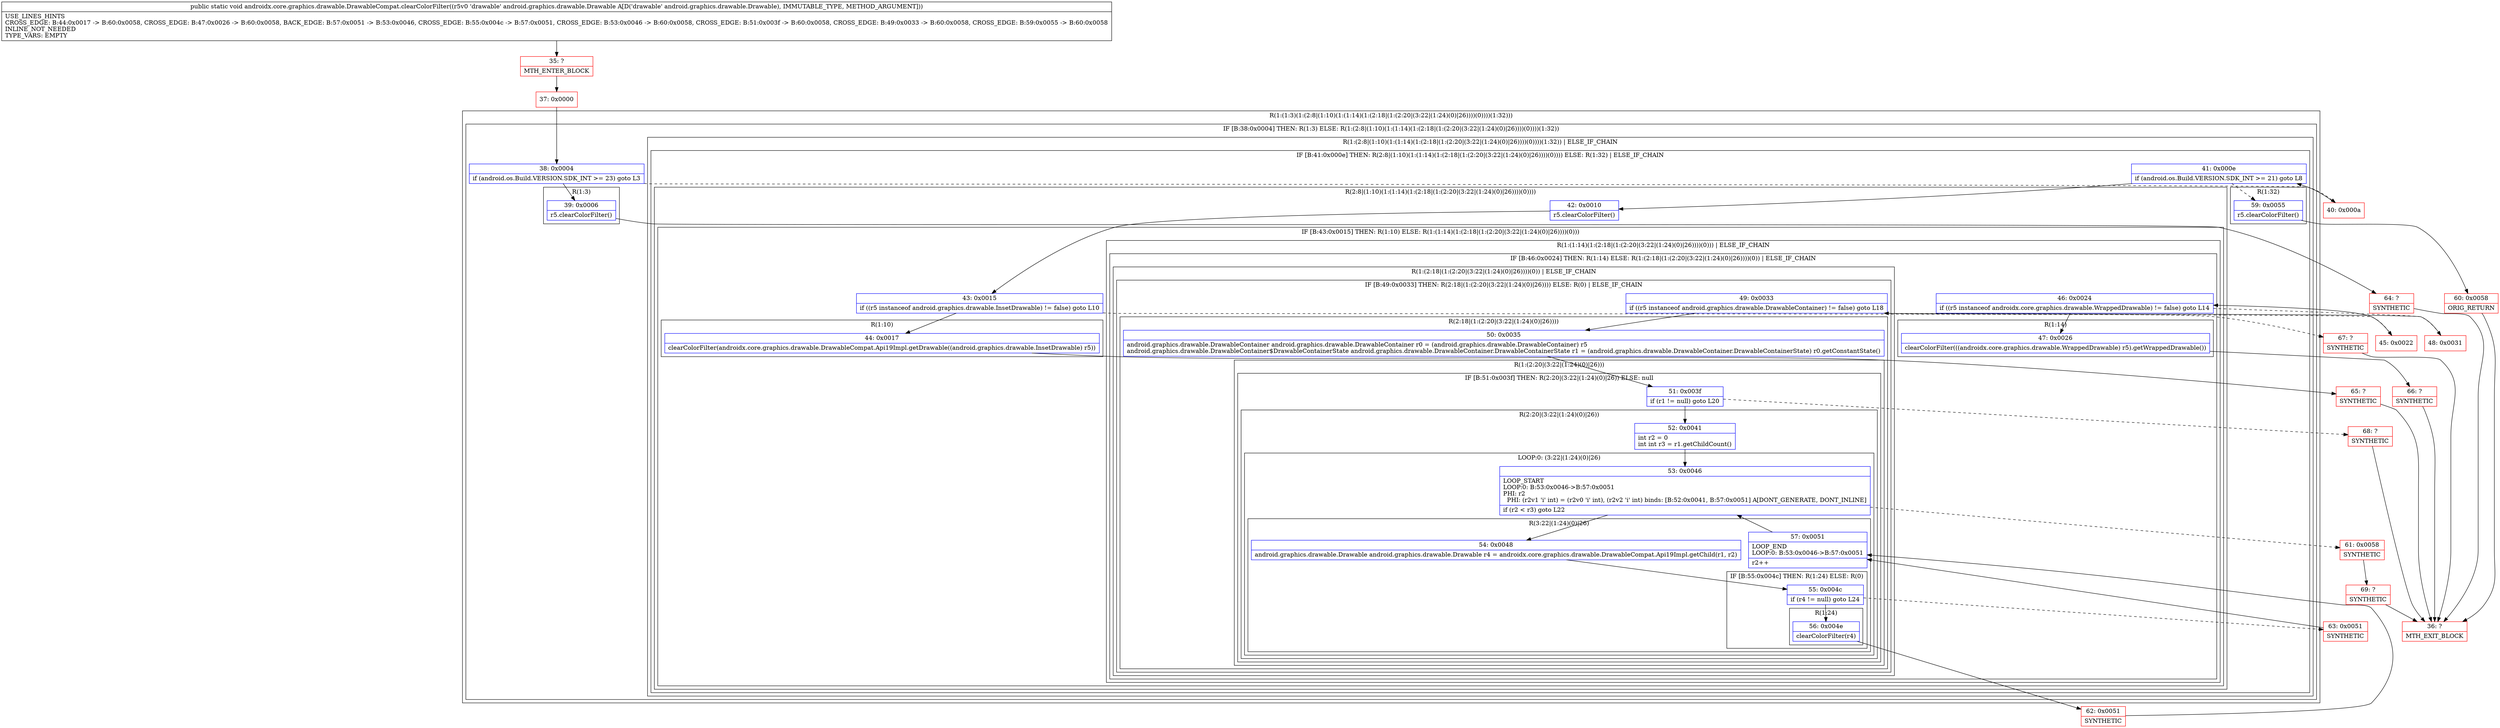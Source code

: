 digraph "CFG forandroidx.core.graphics.drawable.DrawableCompat.clearColorFilter(Landroid\/graphics\/drawable\/Drawable;)V" {
subgraph cluster_Region_1383793618 {
label = "R(1:(1:3)(1:(2:8|(1:10)(1:(1:14)(1:(2:18|(1:(2:20|(3:22|(1:24)(0)|26))))(0))))(1:32)))";
node [shape=record,color=blue];
subgraph cluster_IfRegion_1534369688 {
label = "IF [B:38:0x0004] THEN: R(1:3) ELSE: R(1:(2:8|(1:10)(1:(1:14)(1:(2:18|(1:(2:20|(3:22|(1:24)(0)|26))))(0))))(1:32))";
node [shape=record,color=blue];
Node_38 [shape=record,label="{38\:\ 0x0004|if (android.os.Build.VERSION.SDK_INT \>= 23) goto L3\l}"];
subgraph cluster_Region_1664170129 {
label = "R(1:3)";
node [shape=record,color=blue];
Node_39 [shape=record,label="{39\:\ 0x0006|r5.clearColorFilter()\l}"];
}
subgraph cluster_Region_513049710 {
label = "R(1:(2:8|(1:10)(1:(1:14)(1:(2:18|(1:(2:20|(3:22|(1:24)(0)|26))))(0))))(1:32)) | ELSE_IF_CHAIN\l";
node [shape=record,color=blue];
subgraph cluster_IfRegion_343630333 {
label = "IF [B:41:0x000e] THEN: R(2:8|(1:10)(1:(1:14)(1:(2:18|(1:(2:20|(3:22|(1:24)(0)|26))))(0)))) ELSE: R(1:32) | ELSE_IF_CHAIN\l";
node [shape=record,color=blue];
Node_41 [shape=record,label="{41\:\ 0x000e|if (android.os.Build.VERSION.SDK_INT \>= 21) goto L8\l}"];
subgraph cluster_Region_1795994805 {
label = "R(2:8|(1:10)(1:(1:14)(1:(2:18|(1:(2:20|(3:22|(1:24)(0)|26))))(0))))";
node [shape=record,color=blue];
Node_42 [shape=record,label="{42\:\ 0x0010|r5.clearColorFilter()\l}"];
subgraph cluster_IfRegion_18083061 {
label = "IF [B:43:0x0015] THEN: R(1:10) ELSE: R(1:(1:14)(1:(2:18|(1:(2:20|(3:22|(1:24)(0)|26))))(0)))";
node [shape=record,color=blue];
Node_43 [shape=record,label="{43\:\ 0x0015|if ((r5 instanceof android.graphics.drawable.InsetDrawable) != false) goto L10\l}"];
subgraph cluster_Region_1000255309 {
label = "R(1:10)";
node [shape=record,color=blue];
Node_44 [shape=record,label="{44\:\ 0x0017|clearColorFilter(androidx.core.graphics.drawable.DrawableCompat.Api19Impl.getDrawable((android.graphics.drawable.InsetDrawable) r5))\l}"];
}
subgraph cluster_Region_1948603722 {
label = "R(1:(1:14)(1:(2:18|(1:(2:20|(3:22|(1:24)(0)|26))))(0))) | ELSE_IF_CHAIN\l";
node [shape=record,color=blue];
subgraph cluster_IfRegion_2047016551 {
label = "IF [B:46:0x0024] THEN: R(1:14) ELSE: R(1:(2:18|(1:(2:20|(3:22|(1:24)(0)|26))))(0)) | ELSE_IF_CHAIN\l";
node [shape=record,color=blue];
Node_46 [shape=record,label="{46\:\ 0x0024|if ((r5 instanceof androidx.core.graphics.drawable.WrappedDrawable) != false) goto L14\l}"];
subgraph cluster_Region_1692975510 {
label = "R(1:14)";
node [shape=record,color=blue];
Node_47 [shape=record,label="{47\:\ 0x0026|clearColorFilter(((androidx.core.graphics.drawable.WrappedDrawable) r5).getWrappedDrawable())\l}"];
}
subgraph cluster_Region_717422209 {
label = "R(1:(2:18|(1:(2:20|(3:22|(1:24)(0)|26))))(0)) | ELSE_IF_CHAIN\l";
node [shape=record,color=blue];
subgraph cluster_IfRegion_1955819926 {
label = "IF [B:49:0x0033] THEN: R(2:18|(1:(2:20|(3:22|(1:24)(0)|26)))) ELSE: R(0) | ELSE_IF_CHAIN\l";
node [shape=record,color=blue];
Node_49 [shape=record,label="{49\:\ 0x0033|if ((r5 instanceof android.graphics.drawable.DrawableContainer) != false) goto L18\l}"];
subgraph cluster_Region_645859801 {
label = "R(2:18|(1:(2:20|(3:22|(1:24)(0)|26))))";
node [shape=record,color=blue];
Node_50 [shape=record,label="{50\:\ 0x0035|android.graphics.drawable.DrawableContainer android.graphics.drawable.DrawableContainer r0 = (android.graphics.drawable.DrawableContainer) r5\landroid.graphics.drawable.DrawableContainer$DrawableContainerState android.graphics.drawable.DrawableContainer.DrawableContainerState r1 = (android.graphics.drawable.DrawableContainer.DrawableContainerState) r0.getConstantState()\l}"];
subgraph cluster_Region_420436133 {
label = "R(1:(2:20|(3:22|(1:24)(0)|26)))";
node [shape=record,color=blue];
subgraph cluster_IfRegion_169591387 {
label = "IF [B:51:0x003f] THEN: R(2:20|(3:22|(1:24)(0)|26)) ELSE: null";
node [shape=record,color=blue];
Node_51 [shape=record,label="{51\:\ 0x003f|if (r1 != null) goto L20\l}"];
subgraph cluster_Region_1156243145 {
label = "R(2:20|(3:22|(1:24)(0)|26))";
node [shape=record,color=blue];
Node_52 [shape=record,label="{52\:\ 0x0041|int r2 = 0\lint int r3 = r1.getChildCount()\l}"];
subgraph cluster_LoopRegion_2080365048 {
label = "LOOP:0: (3:22|(1:24)(0)|26)";
node [shape=record,color=blue];
Node_53 [shape=record,label="{53\:\ 0x0046|LOOP_START\lLOOP:0: B:53:0x0046\-\>B:57:0x0051\lPHI: r2 \l  PHI: (r2v1 'i' int) = (r2v0 'i' int), (r2v2 'i' int) binds: [B:52:0x0041, B:57:0x0051] A[DONT_GENERATE, DONT_INLINE]\l|if (r2 \< r3) goto L22\l}"];
subgraph cluster_Region_621817154 {
label = "R(3:22|(1:24)(0)|26)";
node [shape=record,color=blue];
Node_54 [shape=record,label="{54\:\ 0x0048|android.graphics.drawable.Drawable android.graphics.drawable.Drawable r4 = androidx.core.graphics.drawable.DrawableCompat.Api19Impl.getChild(r1, r2)\l}"];
subgraph cluster_IfRegion_790812102 {
label = "IF [B:55:0x004c] THEN: R(1:24) ELSE: R(0)";
node [shape=record,color=blue];
Node_55 [shape=record,label="{55\:\ 0x004c|if (r4 != null) goto L24\l}"];
subgraph cluster_Region_1034705533 {
label = "R(1:24)";
node [shape=record,color=blue];
Node_56 [shape=record,label="{56\:\ 0x004e|clearColorFilter(r4)\l}"];
}
subgraph cluster_Region_994696803 {
label = "R(0)";
node [shape=record,color=blue];
}
}
Node_57 [shape=record,label="{57\:\ 0x0051|LOOP_END\lLOOP:0: B:53:0x0046\-\>B:57:0x0051\l|r2++\l}"];
}
}
}
}
}
}
subgraph cluster_Region_104995197 {
label = "R(0)";
node [shape=record,color=blue];
}
}
}
}
}
}
}
subgraph cluster_Region_1764935650 {
label = "R(1:32)";
node [shape=record,color=blue];
Node_59 [shape=record,label="{59\:\ 0x0055|r5.clearColorFilter()\l}"];
}
}
}
}
}
Node_35 [shape=record,color=red,label="{35\:\ ?|MTH_ENTER_BLOCK\l}"];
Node_37 [shape=record,color=red,label="{37\:\ 0x0000}"];
Node_64 [shape=record,color=red,label="{64\:\ ?|SYNTHETIC\l}"];
Node_36 [shape=record,color=red,label="{36\:\ ?|MTH_EXIT_BLOCK\l}"];
Node_40 [shape=record,color=red,label="{40\:\ 0x000a}"];
Node_65 [shape=record,color=red,label="{65\:\ ?|SYNTHETIC\l}"];
Node_45 [shape=record,color=red,label="{45\:\ 0x0022}"];
Node_66 [shape=record,color=red,label="{66\:\ ?|SYNTHETIC\l}"];
Node_48 [shape=record,color=red,label="{48\:\ 0x0031}"];
Node_62 [shape=record,color=red,label="{62\:\ 0x0051|SYNTHETIC\l}"];
Node_63 [shape=record,color=red,label="{63\:\ 0x0051|SYNTHETIC\l}"];
Node_61 [shape=record,color=red,label="{61\:\ 0x0058|SYNTHETIC\l}"];
Node_69 [shape=record,color=red,label="{69\:\ ?|SYNTHETIC\l}"];
Node_68 [shape=record,color=red,label="{68\:\ ?|SYNTHETIC\l}"];
Node_67 [shape=record,color=red,label="{67\:\ ?|SYNTHETIC\l}"];
Node_60 [shape=record,color=red,label="{60\:\ 0x0058|ORIG_RETURN\l}"];
MethodNode[shape=record,label="{public static void androidx.core.graphics.drawable.DrawableCompat.clearColorFilter((r5v0 'drawable' android.graphics.drawable.Drawable A[D('drawable' android.graphics.drawable.Drawable), IMMUTABLE_TYPE, METHOD_ARGUMENT]))  | USE_LINES_HINTS\lCROSS_EDGE: B:44:0x0017 \-\> B:60:0x0058, CROSS_EDGE: B:47:0x0026 \-\> B:60:0x0058, BACK_EDGE: B:57:0x0051 \-\> B:53:0x0046, CROSS_EDGE: B:55:0x004c \-\> B:57:0x0051, CROSS_EDGE: B:53:0x0046 \-\> B:60:0x0058, CROSS_EDGE: B:51:0x003f \-\> B:60:0x0058, CROSS_EDGE: B:49:0x0033 \-\> B:60:0x0058, CROSS_EDGE: B:59:0x0055 \-\> B:60:0x0058\lINLINE_NOT_NEEDED\lTYPE_VARS: EMPTY\l}"];
MethodNode -> Node_35;Node_38 -> Node_39;
Node_38 -> Node_40[style=dashed];
Node_39 -> Node_64;
Node_41 -> Node_42;
Node_41 -> Node_59[style=dashed];
Node_42 -> Node_43;
Node_43 -> Node_44;
Node_43 -> Node_45[style=dashed];
Node_44 -> Node_65;
Node_46 -> Node_47;
Node_46 -> Node_48[style=dashed];
Node_47 -> Node_66;
Node_49 -> Node_50;
Node_49 -> Node_67[style=dashed];
Node_50 -> Node_51;
Node_51 -> Node_52;
Node_51 -> Node_68[style=dashed];
Node_52 -> Node_53;
Node_53 -> Node_54;
Node_53 -> Node_61[style=dashed];
Node_54 -> Node_55;
Node_55 -> Node_56;
Node_55 -> Node_63[style=dashed];
Node_56 -> Node_62;
Node_57 -> Node_53;
Node_59 -> Node_60;
Node_35 -> Node_37;
Node_37 -> Node_38;
Node_64 -> Node_36;
Node_40 -> Node_41;
Node_65 -> Node_36;
Node_45 -> Node_46;
Node_66 -> Node_36;
Node_48 -> Node_49;
Node_62 -> Node_57;
Node_63 -> Node_57;
Node_61 -> Node_69;
Node_69 -> Node_36;
Node_68 -> Node_36;
Node_67 -> Node_36;
Node_60 -> Node_36;
}

